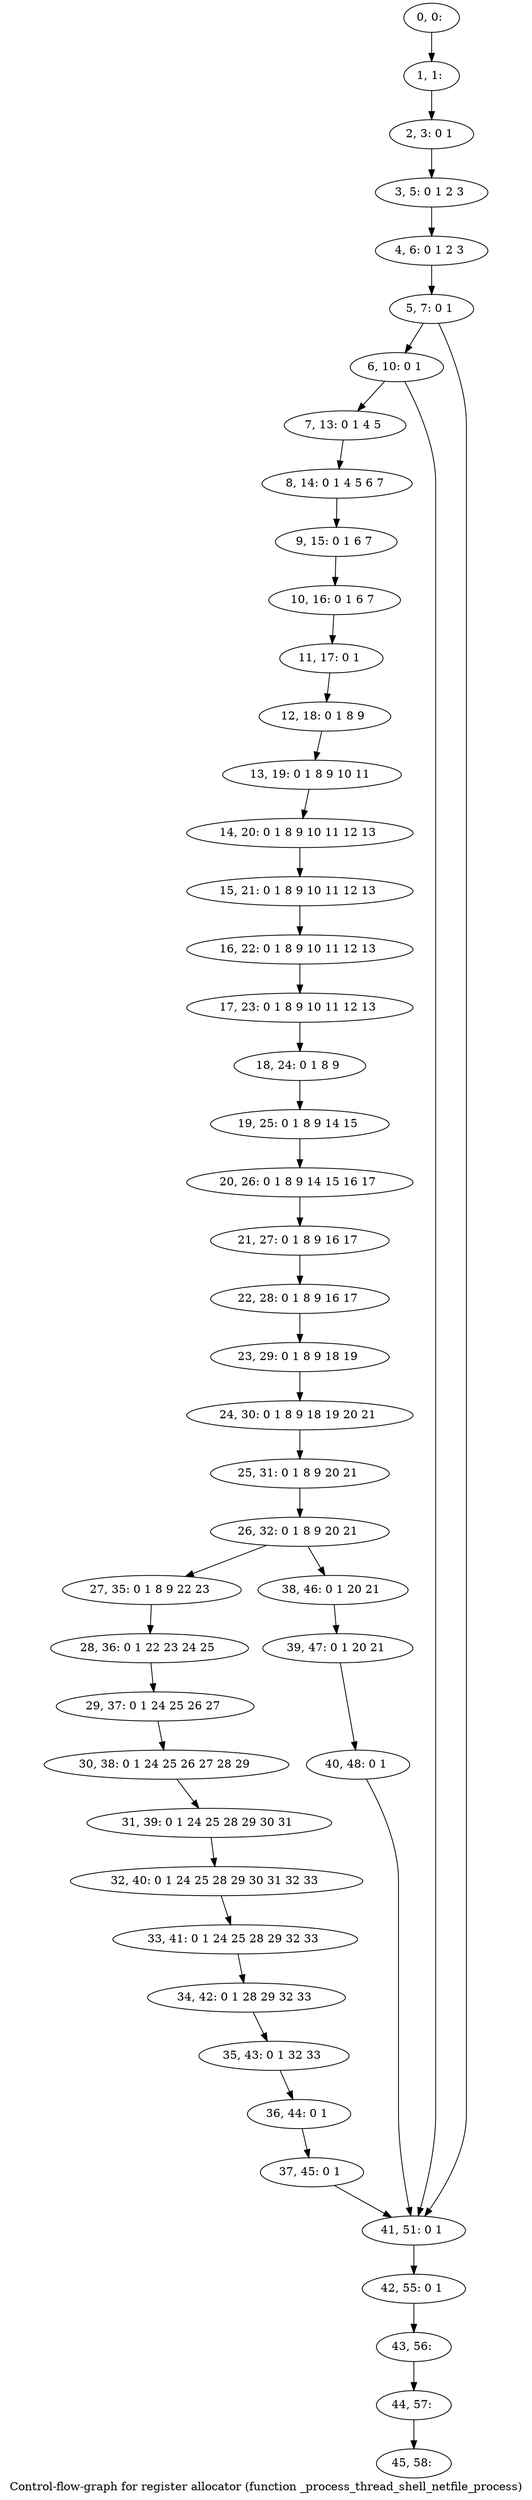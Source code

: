 digraph G {
graph [label="Control-flow-graph for register allocator (function _process_thread_shell_netfile_process)"]
0[label="0, 0: "];
1[label="1, 1: "];
2[label="2, 3: 0 1 "];
3[label="3, 5: 0 1 2 3 "];
4[label="4, 6: 0 1 2 3 "];
5[label="5, 7: 0 1 "];
6[label="6, 10: 0 1 "];
7[label="7, 13: 0 1 4 5 "];
8[label="8, 14: 0 1 4 5 6 7 "];
9[label="9, 15: 0 1 6 7 "];
10[label="10, 16: 0 1 6 7 "];
11[label="11, 17: 0 1 "];
12[label="12, 18: 0 1 8 9 "];
13[label="13, 19: 0 1 8 9 10 11 "];
14[label="14, 20: 0 1 8 9 10 11 12 13 "];
15[label="15, 21: 0 1 8 9 10 11 12 13 "];
16[label="16, 22: 0 1 8 9 10 11 12 13 "];
17[label="17, 23: 0 1 8 9 10 11 12 13 "];
18[label="18, 24: 0 1 8 9 "];
19[label="19, 25: 0 1 8 9 14 15 "];
20[label="20, 26: 0 1 8 9 14 15 16 17 "];
21[label="21, 27: 0 1 8 9 16 17 "];
22[label="22, 28: 0 1 8 9 16 17 "];
23[label="23, 29: 0 1 8 9 18 19 "];
24[label="24, 30: 0 1 8 9 18 19 20 21 "];
25[label="25, 31: 0 1 8 9 20 21 "];
26[label="26, 32: 0 1 8 9 20 21 "];
27[label="27, 35: 0 1 8 9 22 23 "];
28[label="28, 36: 0 1 22 23 24 25 "];
29[label="29, 37: 0 1 24 25 26 27 "];
30[label="30, 38: 0 1 24 25 26 27 28 29 "];
31[label="31, 39: 0 1 24 25 28 29 30 31 "];
32[label="32, 40: 0 1 24 25 28 29 30 31 32 33 "];
33[label="33, 41: 0 1 24 25 28 29 32 33 "];
34[label="34, 42: 0 1 28 29 32 33 "];
35[label="35, 43: 0 1 32 33 "];
36[label="36, 44: 0 1 "];
37[label="37, 45: 0 1 "];
38[label="38, 46: 0 1 20 21 "];
39[label="39, 47: 0 1 20 21 "];
40[label="40, 48: 0 1 "];
41[label="41, 51: 0 1 "];
42[label="42, 55: 0 1 "];
43[label="43, 56: "];
44[label="44, 57: "];
45[label="45, 58: "];
0->1 ;
1->2 ;
2->3 ;
3->4 ;
4->5 ;
5->6 ;
5->41 ;
6->7 ;
6->41 ;
7->8 ;
8->9 ;
9->10 ;
10->11 ;
11->12 ;
12->13 ;
13->14 ;
14->15 ;
15->16 ;
16->17 ;
17->18 ;
18->19 ;
19->20 ;
20->21 ;
21->22 ;
22->23 ;
23->24 ;
24->25 ;
25->26 ;
26->27 ;
26->38 ;
27->28 ;
28->29 ;
29->30 ;
30->31 ;
31->32 ;
32->33 ;
33->34 ;
34->35 ;
35->36 ;
36->37 ;
37->41 ;
38->39 ;
39->40 ;
40->41 ;
41->42 ;
42->43 ;
43->44 ;
44->45 ;
}
